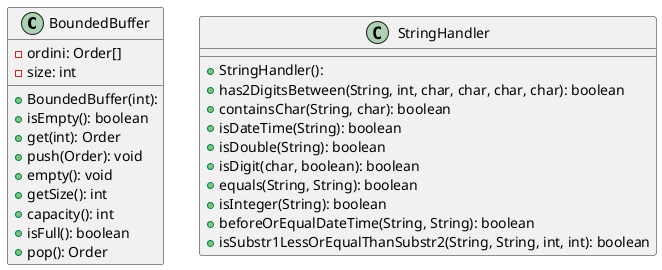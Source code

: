 @startuml

top to bottom direction
skinparam linetype ortho

class BoundedBuffer {
  + BoundedBuffer(int):
  - ordini: Order[]
  - size: int
  + isEmpty(): boolean
  + get(int): Order
  + push(Order): void
  + empty(): void
  + getSize(): int
  + capacity(): int
  + isFull(): boolean
  + pop(): Order
}
class StringHandler {
  + StringHandler():
  + has2DigitsBetween(String, int, char, char, char, char): boolean
  + containsChar(String, char): boolean
  + isDateTime(String): boolean
  + isDouble(String): boolean
  + isDigit(char, boolean): boolean
  + equals(String, String): boolean
  + isInteger(String): boolean
  + beforeOrEqualDateTime(String, String): boolean
  + isSubstr1LessOrEqualThanSubstr2(String, String, int, int): boolean
}

@enduml
